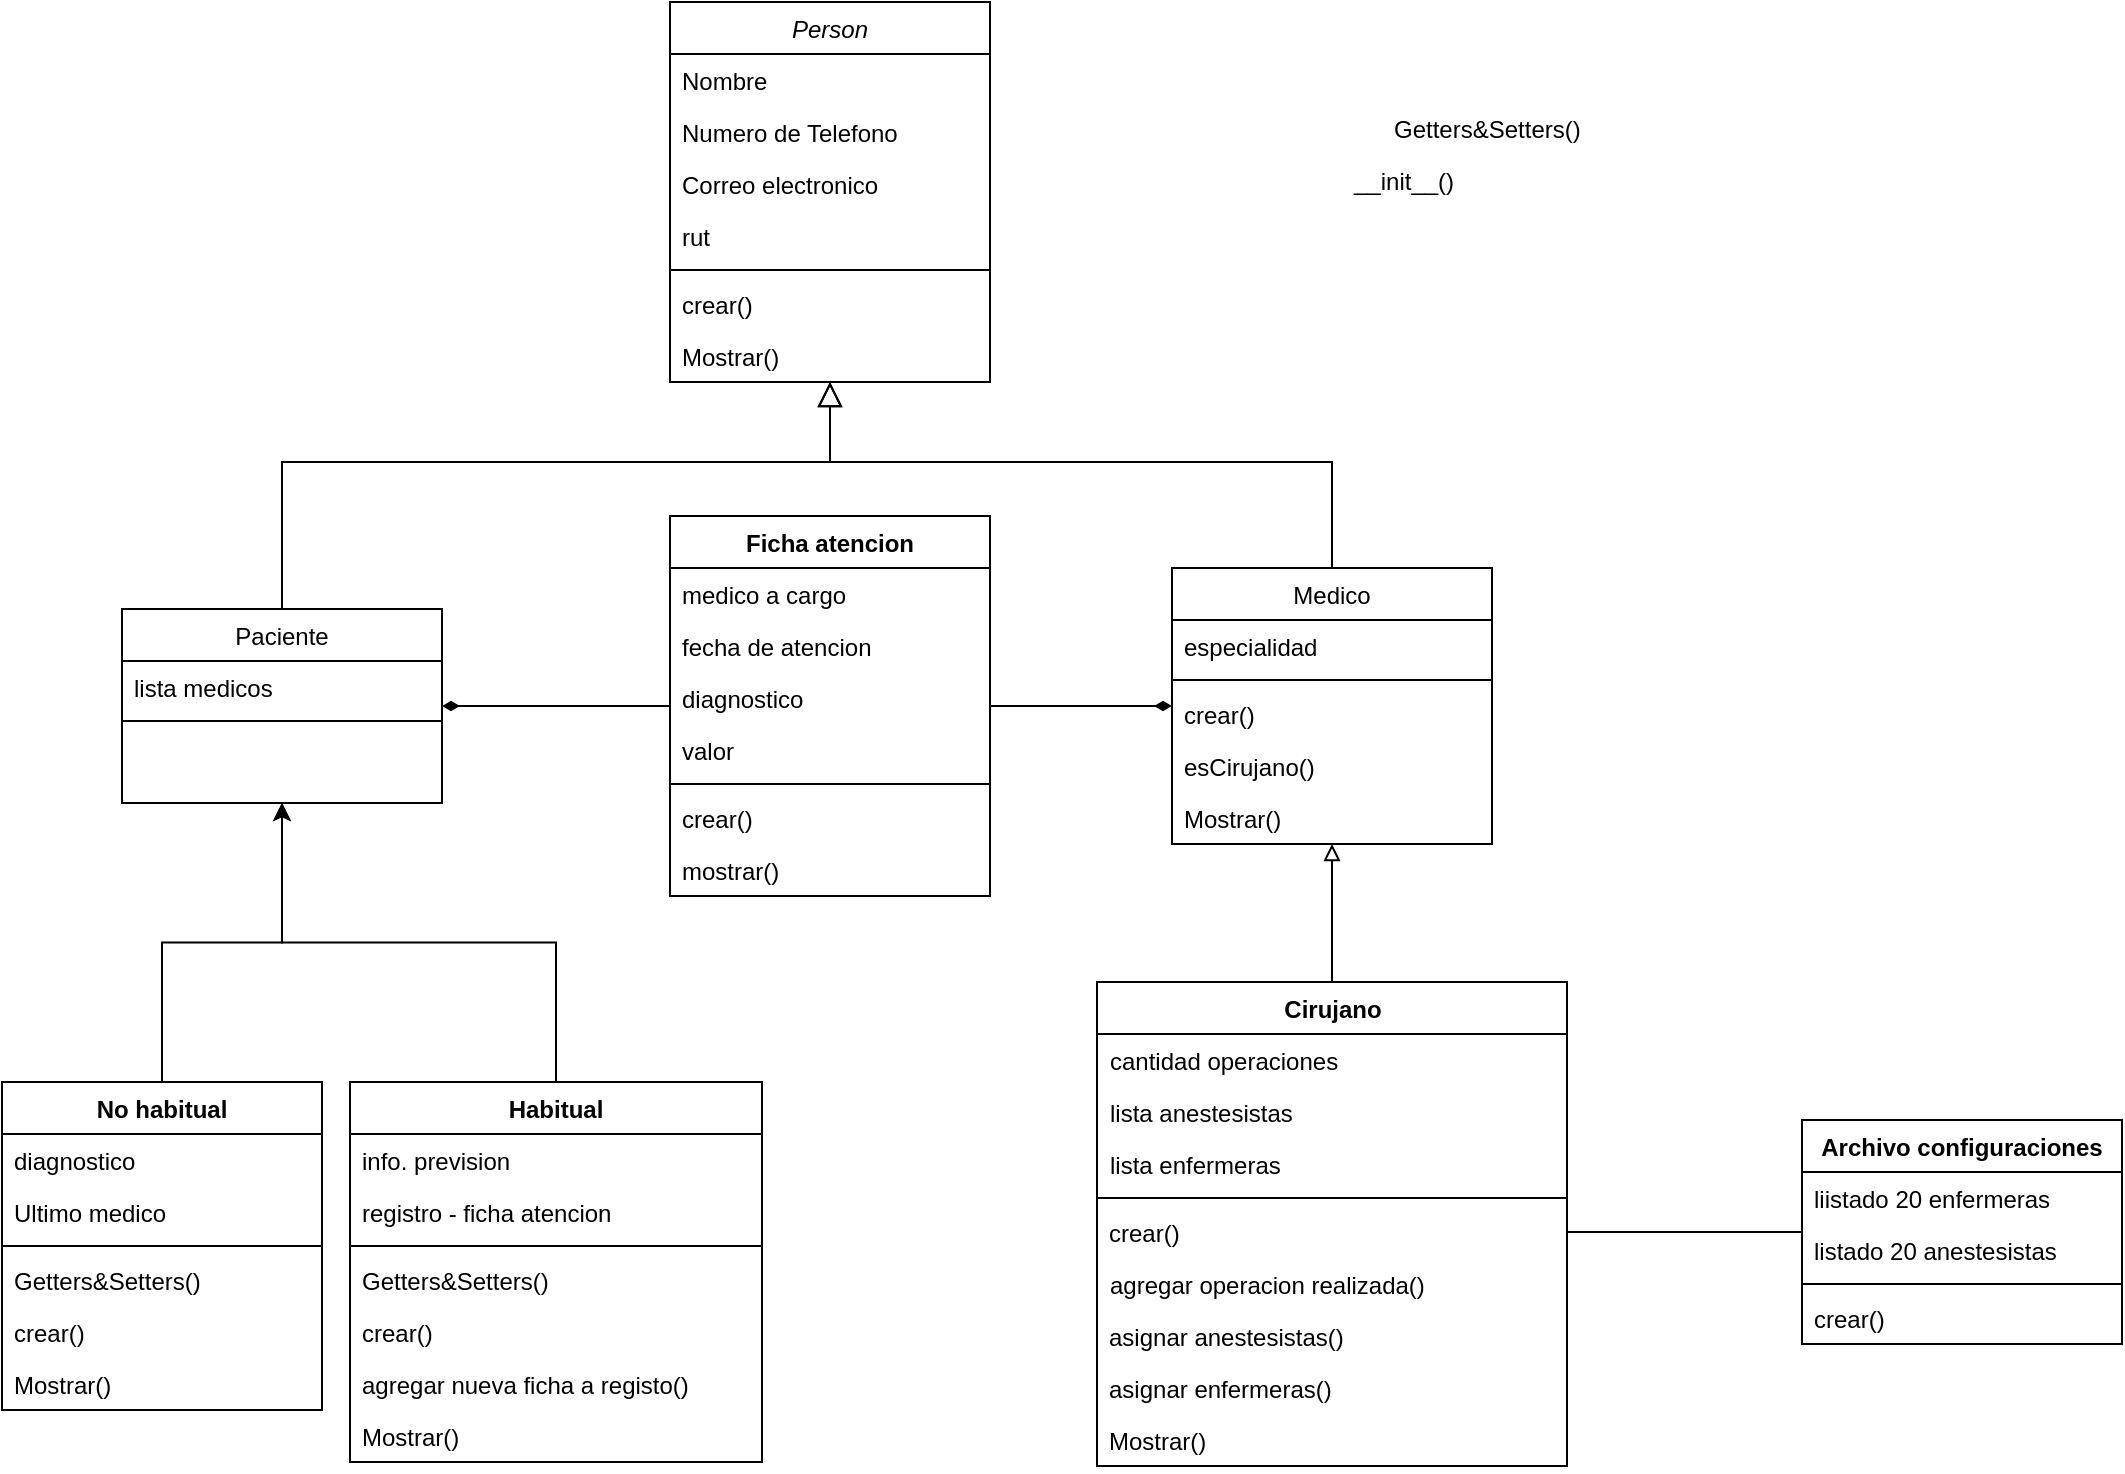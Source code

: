 <mxfile version="21.7.2" type="device">
  <diagram id="C5RBs43oDa-KdzZeNtuy" name="Page-1">
    <mxGraphModel dx="1434" dy="782" grid="1" gridSize="10" guides="1" tooltips="1" connect="1" arrows="1" fold="1" page="1" pageScale="1" pageWidth="1169" pageHeight="827" math="0" shadow="0">
      <root>
        <mxCell id="WIyWlLk6GJQsqaUBKTNV-0" />
        <mxCell id="WIyWlLk6GJQsqaUBKTNV-1" parent="WIyWlLk6GJQsqaUBKTNV-0" />
        <mxCell id="zkfFHV4jXpPFQw0GAbJ--0" value="Person" style="swimlane;fontStyle=2;align=center;verticalAlign=top;childLayout=stackLayout;horizontal=1;startSize=26;horizontalStack=0;resizeParent=1;resizeLast=0;collapsible=1;marginBottom=0;rounded=0;shadow=0;strokeWidth=1;" parent="WIyWlLk6GJQsqaUBKTNV-1" vertex="1">
          <mxGeometry x="334" y="20" width="160" height="190" as="geometry">
            <mxRectangle x="230" y="140" width="160" height="26" as="alternateBounds" />
          </mxGeometry>
        </mxCell>
        <mxCell id="zkfFHV4jXpPFQw0GAbJ--1" value="Nombre    " style="text;align=left;verticalAlign=top;spacingLeft=4;spacingRight=4;overflow=hidden;rotatable=0;points=[[0,0.5],[1,0.5]];portConstraint=eastwest;" parent="zkfFHV4jXpPFQw0GAbJ--0" vertex="1">
          <mxGeometry y="26" width="160" height="26" as="geometry" />
        </mxCell>
        <mxCell id="zkfFHV4jXpPFQw0GAbJ--2" value="Numero de Telefono" style="text;align=left;verticalAlign=top;spacingLeft=4;spacingRight=4;overflow=hidden;rotatable=0;points=[[0,0.5],[1,0.5]];portConstraint=eastwest;rounded=0;shadow=0;html=0;" parent="zkfFHV4jXpPFQw0GAbJ--0" vertex="1">
          <mxGeometry y="52" width="160" height="26" as="geometry" />
        </mxCell>
        <mxCell id="zkfFHV4jXpPFQw0GAbJ--3" value="Correo electronico" style="text;align=left;verticalAlign=top;spacingLeft=4;spacingRight=4;overflow=hidden;rotatable=0;points=[[0,0.5],[1,0.5]];portConstraint=eastwest;rounded=0;shadow=0;html=0;" parent="zkfFHV4jXpPFQw0GAbJ--0" vertex="1">
          <mxGeometry y="78" width="160" height="26" as="geometry" />
        </mxCell>
        <mxCell id="pYKQOCuEUi8l5EbjjRSu-1" value="rut" style="text;align=left;verticalAlign=top;spacingLeft=4;spacingRight=4;overflow=hidden;rotatable=0;points=[[0,0.5],[1,0.5]];portConstraint=eastwest;" vertex="1" parent="zkfFHV4jXpPFQw0GAbJ--0">
          <mxGeometry y="104" width="160" height="26" as="geometry" />
        </mxCell>
        <mxCell id="zkfFHV4jXpPFQw0GAbJ--4" value="" style="line;html=1;strokeWidth=1;align=left;verticalAlign=middle;spacingTop=-1;spacingLeft=3;spacingRight=3;rotatable=0;labelPosition=right;points=[];portConstraint=eastwest;" parent="zkfFHV4jXpPFQw0GAbJ--0" vertex="1">
          <mxGeometry y="130" width="160" height="8" as="geometry" />
        </mxCell>
        <mxCell id="pYKQOCuEUi8l5EbjjRSu-0" value="crear()" style="text;align=left;verticalAlign=top;spacingLeft=4;spacingRight=4;overflow=hidden;rotatable=0;points=[[0,0.5],[1,0.5]];portConstraint=eastwest;" vertex="1" parent="zkfFHV4jXpPFQw0GAbJ--0">
          <mxGeometry y="138" width="160" height="26" as="geometry" />
        </mxCell>
        <mxCell id="zkfFHV4jXpPFQw0GAbJ--5" value="Mostrar()" style="text;align=left;verticalAlign=top;spacingLeft=4;spacingRight=4;overflow=hidden;rotatable=0;points=[[0,0.5],[1,0.5]];portConstraint=eastwest;" parent="zkfFHV4jXpPFQw0GAbJ--0" vertex="1">
          <mxGeometry y="164" width="160" height="26" as="geometry" />
        </mxCell>
        <mxCell id="zkfFHV4jXpPFQw0GAbJ--6" value="Paciente" style="swimlane;fontStyle=0;align=center;verticalAlign=top;childLayout=stackLayout;horizontal=1;startSize=26;horizontalStack=0;resizeParent=1;resizeLast=0;collapsible=1;marginBottom=0;rounded=0;shadow=0;strokeWidth=1;" parent="WIyWlLk6GJQsqaUBKTNV-1" vertex="1">
          <mxGeometry x="60" y="323.5" width="160" height="97" as="geometry">
            <mxRectangle x="130" y="380" width="160" height="26" as="alternateBounds" />
          </mxGeometry>
        </mxCell>
        <mxCell id="zkfFHV4jXpPFQw0GAbJ--7" value="lista medicos " style="text;align=left;verticalAlign=top;spacingLeft=4;spacingRight=4;overflow=hidden;rotatable=0;points=[[0,0.5],[1,0.5]];portConstraint=eastwest;" parent="zkfFHV4jXpPFQw0GAbJ--6" vertex="1">
          <mxGeometry y="26" width="160" height="26" as="geometry" />
        </mxCell>
        <mxCell id="zkfFHV4jXpPFQw0GAbJ--9" value="" style="line;html=1;strokeWidth=1;align=left;verticalAlign=middle;spacingTop=-1;spacingLeft=3;spacingRight=3;rotatable=0;labelPosition=right;points=[];portConstraint=eastwest;" parent="zkfFHV4jXpPFQw0GAbJ--6" vertex="1">
          <mxGeometry y="52" width="160" height="8" as="geometry" />
        </mxCell>
        <mxCell id="zkfFHV4jXpPFQw0GAbJ--12" value="" style="endArrow=block;endSize=10;endFill=0;shadow=0;strokeWidth=1;rounded=0;edgeStyle=elbowEdgeStyle;elbow=vertical;" parent="WIyWlLk6GJQsqaUBKTNV-1" source="zkfFHV4jXpPFQw0GAbJ--6" target="zkfFHV4jXpPFQw0GAbJ--0" edge="1">
          <mxGeometry width="160" relative="1" as="geometry">
            <mxPoint x="200" y="203" as="sourcePoint" />
            <mxPoint x="200" y="203" as="targetPoint" />
            <Array as="points">
              <mxPoint x="270" y="250" />
            </Array>
          </mxGeometry>
        </mxCell>
        <mxCell id="zkfFHV4jXpPFQw0GAbJ--13" value="Medico" style="swimlane;fontStyle=0;align=center;verticalAlign=top;childLayout=stackLayout;horizontal=1;startSize=26;horizontalStack=0;resizeParent=1;resizeLast=0;collapsible=1;marginBottom=0;rounded=0;shadow=0;strokeWidth=1;" parent="WIyWlLk6GJQsqaUBKTNV-1" vertex="1">
          <mxGeometry x="585" y="303" width="160" height="138" as="geometry">
            <mxRectangle x="340" y="380" width="170" height="26" as="alternateBounds" />
          </mxGeometry>
        </mxCell>
        <mxCell id="zkfFHV4jXpPFQw0GAbJ--14" value="especialidad" style="text;align=left;verticalAlign=top;spacingLeft=4;spacingRight=4;overflow=hidden;rotatable=0;points=[[0,0.5],[1,0.5]];portConstraint=eastwest;" parent="zkfFHV4jXpPFQw0GAbJ--13" vertex="1">
          <mxGeometry y="26" width="160" height="26" as="geometry" />
        </mxCell>
        <mxCell id="zkfFHV4jXpPFQw0GAbJ--15" value="" style="line;html=1;strokeWidth=1;align=left;verticalAlign=middle;spacingTop=-1;spacingLeft=3;spacingRight=3;rotatable=0;labelPosition=right;points=[];portConstraint=eastwest;" parent="zkfFHV4jXpPFQw0GAbJ--13" vertex="1">
          <mxGeometry y="52" width="160" height="8" as="geometry" />
        </mxCell>
        <mxCell id="pYKQOCuEUi8l5EbjjRSu-61" value="crear()" style="text;align=left;verticalAlign=top;spacingLeft=4;spacingRight=4;overflow=hidden;rotatable=0;points=[[0,0.5],[1,0.5]];portConstraint=eastwest;" vertex="1" parent="zkfFHV4jXpPFQw0GAbJ--13">
          <mxGeometry y="60" width="160" height="26" as="geometry" />
        </mxCell>
        <mxCell id="pYKQOCuEUi8l5EbjjRSu-53" value="esCirujano()" style="text;strokeColor=none;fillColor=none;align=left;verticalAlign=top;spacingLeft=4;spacingRight=4;overflow=hidden;rotatable=0;points=[[0,0.5],[1,0.5]];portConstraint=eastwest;whiteSpace=wrap;html=1;" vertex="1" parent="zkfFHV4jXpPFQw0GAbJ--13">
          <mxGeometry y="86" width="160" height="26" as="geometry" />
        </mxCell>
        <mxCell id="pYKQOCuEUi8l5EbjjRSu-55" value="Mostrar()" style="text;align=left;verticalAlign=top;spacingLeft=4;spacingRight=4;overflow=hidden;rotatable=0;points=[[0,0.5],[1,0.5]];portConstraint=eastwest;" vertex="1" parent="zkfFHV4jXpPFQw0GAbJ--13">
          <mxGeometry y="112" width="160" height="26" as="geometry" />
        </mxCell>
        <mxCell id="zkfFHV4jXpPFQw0GAbJ--16" value="" style="endArrow=block;endSize=10;endFill=0;shadow=0;strokeWidth=1;rounded=0;edgeStyle=elbowEdgeStyle;elbow=vertical;" parent="WIyWlLk6GJQsqaUBKTNV-1" source="zkfFHV4jXpPFQw0GAbJ--13" target="zkfFHV4jXpPFQw0GAbJ--0" edge="1">
          <mxGeometry width="160" relative="1" as="geometry">
            <mxPoint x="210" y="373" as="sourcePoint" />
            <mxPoint x="310" y="271" as="targetPoint" />
            <Array as="points">
              <mxPoint x="540" y="250" />
            </Array>
          </mxGeometry>
        </mxCell>
        <mxCell id="pYKQOCuEUi8l5EbjjRSu-48" style="edgeStyle=orthogonalEdgeStyle;rounded=0;orthogonalLoop=1;jettySize=auto;html=1;endArrow=diamondThin;endFill=1;strokeWidth=1;startArrow=none;startFill=0;" edge="1" parent="WIyWlLk6GJQsqaUBKTNV-1" source="pYKQOCuEUi8l5EbjjRSu-8" target="zkfFHV4jXpPFQw0GAbJ--13">
          <mxGeometry relative="1" as="geometry" />
        </mxCell>
        <mxCell id="pYKQOCuEUi8l5EbjjRSu-51" style="edgeStyle=orthogonalEdgeStyle;rounded=0;orthogonalLoop=1;jettySize=auto;html=1;endArrow=diamondThin;endFill=1;" edge="1" parent="WIyWlLk6GJQsqaUBKTNV-1" source="pYKQOCuEUi8l5EbjjRSu-8" target="zkfFHV4jXpPFQw0GAbJ--6">
          <mxGeometry relative="1" as="geometry" />
        </mxCell>
        <mxCell id="pYKQOCuEUi8l5EbjjRSu-8" value="Ficha atencion" style="swimlane;fontStyle=1;align=center;verticalAlign=top;childLayout=stackLayout;horizontal=1;startSize=26;horizontalStack=0;resizeParent=1;resizeParentMax=0;resizeLast=0;collapsible=1;marginBottom=0;whiteSpace=wrap;html=1;" vertex="1" parent="WIyWlLk6GJQsqaUBKTNV-1">
          <mxGeometry x="334" y="277" width="160" height="190" as="geometry" />
        </mxCell>
        <mxCell id="pYKQOCuEUi8l5EbjjRSu-9" value="medico a cargo" style="text;strokeColor=none;fillColor=none;align=left;verticalAlign=top;spacingLeft=4;spacingRight=4;overflow=hidden;rotatable=0;points=[[0,0.5],[1,0.5]];portConstraint=eastwest;whiteSpace=wrap;html=1;" vertex="1" parent="pYKQOCuEUi8l5EbjjRSu-8">
          <mxGeometry y="26" width="160" height="26" as="geometry" />
        </mxCell>
        <mxCell id="pYKQOCuEUi8l5EbjjRSu-14" value="fecha de atencion" style="text;align=left;verticalAlign=top;spacingLeft=4;spacingRight=4;overflow=hidden;rotatable=0;points=[[0,0.5],[1,0.5]];portConstraint=eastwest;" vertex="1" parent="pYKQOCuEUi8l5EbjjRSu-8">
          <mxGeometry y="52" width="160" height="26" as="geometry" />
        </mxCell>
        <mxCell id="pYKQOCuEUi8l5EbjjRSu-15" value="diagnostico" style="text;align=left;verticalAlign=top;spacingLeft=4;spacingRight=4;overflow=hidden;rotatable=0;points=[[0,0.5],[1,0.5]];portConstraint=eastwest;" vertex="1" parent="pYKQOCuEUi8l5EbjjRSu-8">
          <mxGeometry y="78" width="160" height="26" as="geometry" />
        </mxCell>
        <mxCell id="pYKQOCuEUi8l5EbjjRSu-13" value="valor" style="text;align=left;verticalAlign=top;spacingLeft=4;spacingRight=4;overflow=hidden;rotatable=0;points=[[0,0.5],[1,0.5]];portConstraint=eastwest;" vertex="1" parent="pYKQOCuEUi8l5EbjjRSu-8">
          <mxGeometry y="104" width="160" height="26" as="geometry" />
        </mxCell>
        <mxCell id="pYKQOCuEUi8l5EbjjRSu-10" value="" style="line;strokeWidth=1;fillColor=none;align=left;verticalAlign=middle;spacingTop=-1;spacingLeft=3;spacingRight=3;rotatable=0;labelPosition=right;points=[];portConstraint=eastwest;strokeColor=inherit;" vertex="1" parent="pYKQOCuEUi8l5EbjjRSu-8">
          <mxGeometry y="130" width="160" height="8" as="geometry" />
        </mxCell>
        <mxCell id="pYKQOCuEUi8l5EbjjRSu-12" value="crear()" style="text;align=left;verticalAlign=top;spacingLeft=4;spacingRight=4;overflow=hidden;rotatable=0;points=[[0,0.5],[1,0.5]];portConstraint=eastwest;" vertex="1" parent="pYKQOCuEUi8l5EbjjRSu-8">
          <mxGeometry y="138" width="160" height="26" as="geometry" />
        </mxCell>
        <mxCell id="pYKQOCuEUi8l5EbjjRSu-11" value="mostrar()" style="text;strokeColor=none;fillColor=none;align=left;verticalAlign=top;spacingLeft=4;spacingRight=4;overflow=hidden;rotatable=0;points=[[0,0.5],[1,0.5]];portConstraint=eastwest;whiteSpace=wrap;html=1;" vertex="1" parent="pYKQOCuEUi8l5EbjjRSu-8">
          <mxGeometry y="164" width="160" height="26" as="geometry" />
        </mxCell>
        <mxCell id="pYKQOCuEUi8l5EbjjRSu-45" style="edgeStyle=orthogonalEdgeStyle;rounded=0;orthogonalLoop=1;jettySize=auto;html=1;" edge="1" parent="WIyWlLk6GJQsqaUBKTNV-1" source="pYKQOCuEUi8l5EbjjRSu-16" target="zkfFHV4jXpPFQw0GAbJ--6">
          <mxGeometry relative="1" as="geometry" />
        </mxCell>
        <mxCell id="pYKQOCuEUi8l5EbjjRSu-16" value="No habitual" style="swimlane;fontStyle=1;align=center;verticalAlign=top;childLayout=stackLayout;horizontal=1;startSize=26;horizontalStack=0;resizeParent=1;resizeParentMax=0;resizeLast=0;collapsible=1;marginBottom=0;whiteSpace=wrap;html=1;" vertex="1" parent="WIyWlLk6GJQsqaUBKTNV-1">
          <mxGeometry y="560" width="160" height="164" as="geometry" />
        </mxCell>
        <mxCell id="pYKQOCuEUi8l5EbjjRSu-17" value="diagnostico" style="text;strokeColor=none;fillColor=none;align=left;verticalAlign=top;spacingLeft=4;spacingRight=4;overflow=hidden;rotatable=0;points=[[0,0.5],[1,0.5]];portConstraint=eastwest;whiteSpace=wrap;html=1;" vertex="1" parent="pYKQOCuEUi8l5EbjjRSu-16">
          <mxGeometry y="26" width="160" height="26" as="geometry" />
        </mxCell>
        <mxCell id="pYKQOCuEUi8l5EbjjRSu-42" value="Ultimo medico" style="text;strokeColor=none;fillColor=none;align=left;verticalAlign=top;spacingLeft=4;spacingRight=4;overflow=hidden;rotatable=0;points=[[0,0.5],[1,0.5]];portConstraint=eastwest;whiteSpace=wrap;html=1;" vertex="1" parent="pYKQOCuEUi8l5EbjjRSu-16">
          <mxGeometry y="52" width="160" height="26" as="geometry" />
        </mxCell>
        <mxCell id="pYKQOCuEUi8l5EbjjRSu-18" value="" style="line;strokeWidth=1;fillColor=none;align=left;verticalAlign=middle;spacingTop=-1;spacingLeft=3;spacingRight=3;rotatable=0;labelPosition=right;points=[];portConstraint=eastwest;strokeColor=inherit;" vertex="1" parent="pYKQOCuEUi8l5EbjjRSu-16">
          <mxGeometry y="78" width="160" height="8" as="geometry" />
        </mxCell>
        <mxCell id="pYKQOCuEUi8l5EbjjRSu-70" value="Getters&amp;Setters()" style="text;align=left;verticalAlign=top;spacingLeft=4;spacingRight=4;overflow=hidden;rotatable=0;points=[[0,0.5],[1,0.5]];portConstraint=eastwest;" vertex="1" parent="pYKQOCuEUi8l5EbjjRSu-16">
          <mxGeometry y="86" width="160" height="26" as="geometry" />
        </mxCell>
        <mxCell id="pYKQOCuEUi8l5EbjjRSu-59" value="crear()" style="text;align=left;verticalAlign=top;spacingLeft=4;spacingRight=4;overflow=hidden;rotatable=0;points=[[0,0.5],[1,0.5]];portConstraint=eastwest;" vertex="1" parent="pYKQOCuEUi8l5EbjjRSu-16">
          <mxGeometry y="112" width="160" height="26" as="geometry" />
        </mxCell>
        <mxCell id="pYKQOCuEUi8l5EbjjRSu-57" value="Mostrar()" style="text;align=left;verticalAlign=top;spacingLeft=4;spacingRight=4;overflow=hidden;rotatable=0;points=[[0,0.5],[1,0.5]];portConstraint=eastwest;" vertex="1" parent="pYKQOCuEUi8l5EbjjRSu-16">
          <mxGeometry y="138" width="160" height="26" as="geometry" />
        </mxCell>
        <mxCell id="pYKQOCuEUi8l5EbjjRSu-50" style="edgeStyle=orthogonalEdgeStyle;rounded=0;orthogonalLoop=1;jettySize=auto;html=1;" edge="1" parent="WIyWlLk6GJQsqaUBKTNV-1" source="pYKQOCuEUi8l5EbjjRSu-20" target="zkfFHV4jXpPFQw0GAbJ--6">
          <mxGeometry relative="1" as="geometry" />
        </mxCell>
        <mxCell id="pYKQOCuEUi8l5EbjjRSu-20" value="Habitual" style="swimlane;fontStyle=1;align=center;verticalAlign=top;childLayout=stackLayout;horizontal=1;startSize=26;horizontalStack=0;resizeParent=1;resizeParentMax=0;resizeLast=0;collapsible=1;marginBottom=0;whiteSpace=wrap;html=1;" vertex="1" parent="WIyWlLk6GJQsqaUBKTNV-1">
          <mxGeometry x="174" y="560" width="206" height="190" as="geometry" />
        </mxCell>
        <mxCell id="pYKQOCuEUi8l5EbjjRSu-21" value="info. prevision" style="text;strokeColor=none;fillColor=none;align=left;verticalAlign=top;spacingLeft=4;spacingRight=4;overflow=hidden;rotatable=0;points=[[0,0.5],[1,0.5]];portConstraint=eastwest;whiteSpace=wrap;html=1;" vertex="1" parent="pYKQOCuEUi8l5EbjjRSu-20">
          <mxGeometry y="26" width="206" height="26" as="geometry" />
        </mxCell>
        <mxCell id="pYKQOCuEUi8l5EbjjRSu-52" value="registro - ficha atencion" style="text;strokeColor=none;fillColor=none;align=left;verticalAlign=top;spacingLeft=4;spacingRight=4;overflow=hidden;rotatable=0;points=[[0,0.5],[1,0.5]];portConstraint=eastwest;whiteSpace=wrap;html=1;" vertex="1" parent="pYKQOCuEUi8l5EbjjRSu-20">
          <mxGeometry y="52" width="206" height="26" as="geometry" />
        </mxCell>
        <mxCell id="pYKQOCuEUi8l5EbjjRSu-22" value="" style="line;strokeWidth=1;fillColor=none;align=left;verticalAlign=middle;spacingTop=-1;spacingLeft=3;spacingRight=3;rotatable=0;labelPosition=right;points=[];portConstraint=eastwest;strokeColor=inherit;" vertex="1" parent="pYKQOCuEUi8l5EbjjRSu-20">
          <mxGeometry y="78" width="206" height="8" as="geometry" />
        </mxCell>
        <mxCell id="pYKQOCuEUi8l5EbjjRSu-71" value="Getters&amp;Setters()" style="text;align=left;verticalAlign=top;spacingLeft=4;spacingRight=4;overflow=hidden;rotatable=0;points=[[0,0.5],[1,0.5]];portConstraint=eastwest;" vertex="1" parent="pYKQOCuEUi8l5EbjjRSu-20">
          <mxGeometry y="86" width="206" height="26" as="geometry" />
        </mxCell>
        <mxCell id="pYKQOCuEUi8l5EbjjRSu-60" value="crear()" style="text;align=left;verticalAlign=top;spacingLeft=4;spacingRight=4;overflow=hidden;rotatable=0;points=[[0,0.5],[1,0.5]];portConstraint=eastwest;" vertex="1" parent="pYKQOCuEUi8l5EbjjRSu-20">
          <mxGeometry y="112" width="206" height="26" as="geometry" />
        </mxCell>
        <mxCell id="pYKQOCuEUi8l5EbjjRSu-67" value="agregar nueva ficha a registo()" style="text;align=left;verticalAlign=top;spacingLeft=4;spacingRight=4;overflow=hidden;rotatable=0;points=[[0,0.5],[1,0.5]];portConstraint=eastwest;" vertex="1" parent="pYKQOCuEUi8l5EbjjRSu-20">
          <mxGeometry y="138" width="206" height="26" as="geometry" />
        </mxCell>
        <mxCell id="pYKQOCuEUi8l5EbjjRSu-58" value="Mostrar()" style="text;align=left;verticalAlign=top;spacingLeft=4;spacingRight=4;overflow=hidden;rotatable=0;points=[[0,0.5],[1,0.5]];portConstraint=eastwest;" vertex="1" parent="pYKQOCuEUi8l5EbjjRSu-20">
          <mxGeometry y="164" width="206" height="26" as="geometry" />
        </mxCell>
        <mxCell id="pYKQOCuEUi8l5EbjjRSu-63" style="edgeStyle=orthogonalEdgeStyle;rounded=0;orthogonalLoop=1;jettySize=auto;html=1;endArrow=none;endFill=0;" edge="1" parent="WIyWlLk6GJQsqaUBKTNV-1" source="pYKQOCuEUi8l5EbjjRSu-24" target="pYKQOCuEUi8l5EbjjRSu-62">
          <mxGeometry relative="1" as="geometry" />
        </mxCell>
        <mxCell id="pYKQOCuEUi8l5EbjjRSu-24" value="Archivo configuraciones" style="swimlane;fontStyle=1;align=center;verticalAlign=top;childLayout=stackLayout;horizontal=1;startSize=26;horizontalStack=0;resizeParent=1;resizeParentMax=0;resizeLast=0;collapsible=1;marginBottom=0;whiteSpace=wrap;html=1;" vertex="1" parent="WIyWlLk6GJQsqaUBKTNV-1">
          <mxGeometry x="900" y="579" width="160" height="112" as="geometry" />
        </mxCell>
        <mxCell id="pYKQOCuEUi8l5EbjjRSu-25" value="liistado 20 enfermeras" style="text;strokeColor=none;fillColor=none;align=left;verticalAlign=top;spacingLeft=4;spacingRight=4;overflow=hidden;rotatable=0;points=[[0,0.5],[1,0.5]];portConstraint=eastwest;whiteSpace=wrap;html=1;" vertex="1" parent="pYKQOCuEUi8l5EbjjRSu-24">
          <mxGeometry y="26" width="160" height="26" as="geometry" />
        </mxCell>
        <mxCell id="pYKQOCuEUi8l5EbjjRSu-54" value="listado 20 anestesistas" style="text;strokeColor=none;fillColor=none;align=left;verticalAlign=top;spacingLeft=4;spacingRight=4;overflow=hidden;rotatable=0;points=[[0,0.5],[1,0.5]];portConstraint=eastwest;whiteSpace=wrap;html=1;" vertex="1" parent="pYKQOCuEUi8l5EbjjRSu-24">
          <mxGeometry y="52" width="160" height="26" as="geometry" />
        </mxCell>
        <mxCell id="pYKQOCuEUi8l5EbjjRSu-26" value="" style="line;strokeWidth=1;fillColor=none;align=left;verticalAlign=middle;spacingTop=-1;spacingLeft=3;spacingRight=3;rotatable=0;labelPosition=right;points=[];portConstraint=eastwest;strokeColor=inherit;" vertex="1" parent="pYKQOCuEUi8l5EbjjRSu-24">
          <mxGeometry y="78" width="160" height="8" as="geometry" />
        </mxCell>
        <mxCell id="pYKQOCuEUi8l5EbjjRSu-64" value="crear()" style="text;align=left;verticalAlign=top;spacingLeft=4;spacingRight=4;overflow=hidden;rotatable=0;points=[[0,0.5],[1,0.5]];portConstraint=eastwest;" vertex="1" parent="pYKQOCuEUi8l5EbjjRSu-24">
          <mxGeometry y="86" width="160" height="26" as="geometry" />
        </mxCell>
        <mxCell id="pYKQOCuEUi8l5EbjjRSu-41" style="edgeStyle=orthogonalEdgeStyle;rounded=0;orthogonalLoop=1;jettySize=auto;html=1;endArrow=block;endFill=0;" edge="1" parent="WIyWlLk6GJQsqaUBKTNV-1" source="pYKQOCuEUi8l5EbjjRSu-32" target="zkfFHV4jXpPFQw0GAbJ--13">
          <mxGeometry relative="1" as="geometry" />
        </mxCell>
        <mxCell id="pYKQOCuEUi8l5EbjjRSu-32" value="Cirujano" style="swimlane;fontStyle=1;align=center;verticalAlign=top;childLayout=stackLayout;horizontal=1;startSize=26;horizontalStack=0;resizeParent=1;resizeParentMax=0;resizeLast=0;collapsible=1;marginBottom=0;whiteSpace=wrap;html=1;" vertex="1" parent="WIyWlLk6GJQsqaUBKTNV-1">
          <mxGeometry x="547.5" y="510" width="235" height="242" as="geometry" />
        </mxCell>
        <mxCell id="pYKQOCuEUi8l5EbjjRSu-33" value="cantidad operaciones" style="text;strokeColor=none;fillColor=none;align=left;verticalAlign=top;spacingLeft=4;spacingRight=4;overflow=hidden;rotatable=0;points=[[0,0.5],[1,0.5]];portConstraint=eastwest;whiteSpace=wrap;html=1;" vertex="1" parent="pYKQOCuEUi8l5EbjjRSu-32">
          <mxGeometry y="26" width="235" height="26" as="geometry" />
        </mxCell>
        <mxCell id="pYKQOCuEUi8l5EbjjRSu-43" value="lista anestesistas" style="text;strokeColor=none;fillColor=none;align=left;verticalAlign=top;spacingLeft=4;spacingRight=4;overflow=hidden;rotatable=0;points=[[0,0.5],[1,0.5]];portConstraint=eastwest;whiteSpace=wrap;html=1;" vertex="1" parent="pYKQOCuEUi8l5EbjjRSu-32">
          <mxGeometry y="52" width="235" height="26" as="geometry" />
        </mxCell>
        <mxCell id="pYKQOCuEUi8l5EbjjRSu-44" value="lista enfermeras" style="text;strokeColor=none;fillColor=none;align=left;verticalAlign=top;spacingLeft=4;spacingRight=4;overflow=hidden;rotatable=0;points=[[0,0.5],[1,0.5]];portConstraint=eastwest;whiteSpace=wrap;html=1;" vertex="1" parent="pYKQOCuEUi8l5EbjjRSu-32">
          <mxGeometry y="78" width="235" height="26" as="geometry" />
        </mxCell>
        <mxCell id="pYKQOCuEUi8l5EbjjRSu-34" value="" style="line;strokeWidth=1;fillColor=none;align=left;verticalAlign=middle;spacingTop=-1;spacingLeft=3;spacingRight=3;rotatable=0;labelPosition=right;points=[];portConstraint=eastwest;strokeColor=inherit;" vertex="1" parent="pYKQOCuEUi8l5EbjjRSu-32">
          <mxGeometry y="104" width="235" height="8" as="geometry" />
        </mxCell>
        <mxCell id="pYKQOCuEUi8l5EbjjRSu-62" value="crear()" style="text;align=left;verticalAlign=top;spacingLeft=4;spacingRight=4;overflow=hidden;rotatable=0;points=[[0,0.5],[1,0.5]];portConstraint=eastwest;" vertex="1" parent="pYKQOCuEUi8l5EbjjRSu-32">
          <mxGeometry y="112" width="235" height="26" as="geometry" />
        </mxCell>
        <mxCell id="pYKQOCuEUi8l5EbjjRSu-35" value="agregar operacion realizada()" style="text;strokeColor=none;fillColor=none;align=left;verticalAlign=top;spacingLeft=4;spacingRight=4;overflow=hidden;rotatable=0;points=[[0,0.5],[1,0.5]];portConstraint=eastwest;whiteSpace=wrap;html=1;" vertex="1" parent="pYKQOCuEUi8l5EbjjRSu-32">
          <mxGeometry y="138" width="235" height="26" as="geometry" />
        </mxCell>
        <mxCell id="pYKQOCuEUi8l5EbjjRSu-65" value="asignar anestesistas()" style="text;align=left;verticalAlign=top;spacingLeft=4;spacingRight=4;overflow=hidden;rotatable=0;points=[[0,0.5],[1,0.5]];portConstraint=eastwest;" vertex="1" parent="pYKQOCuEUi8l5EbjjRSu-32">
          <mxGeometry y="164" width="235" height="26" as="geometry" />
        </mxCell>
        <mxCell id="pYKQOCuEUi8l5EbjjRSu-66" value="asignar enfermeras()" style="text;align=left;verticalAlign=top;spacingLeft=4;spacingRight=4;overflow=hidden;rotatable=0;points=[[0,0.5],[1,0.5]];portConstraint=eastwest;" vertex="1" parent="pYKQOCuEUi8l5EbjjRSu-32">
          <mxGeometry y="190" width="235" height="26" as="geometry" />
        </mxCell>
        <mxCell id="pYKQOCuEUi8l5EbjjRSu-56" value="Mostrar()" style="text;align=left;verticalAlign=top;spacingLeft=4;spacingRight=4;overflow=hidden;rotatable=0;points=[[0,0.5],[1,0.5]];portConstraint=eastwest;" vertex="1" parent="pYKQOCuEUi8l5EbjjRSu-32">
          <mxGeometry y="216" width="235" height="26" as="geometry" />
        </mxCell>
        <mxCell id="pYKQOCuEUi8l5EbjjRSu-68" value="Getters&amp;Setters()" style="text;align=left;verticalAlign=top;spacingLeft=4;spacingRight=4;overflow=hidden;rotatable=0;points=[[0,0.5],[1,0.5]];portConstraint=eastwest;" vertex="1" parent="WIyWlLk6GJQsqaUBKTNV-1">
          <mxGeometry x="690" y="70" width="160" height="26" as="geometry" />
        </mxCell>
        <mxCell id="pYKQOCuEUi8l5EbjjRSu-69" value="__init__()" style="text;align=left;verticalAlign=top;spacingLeft=4;spacingRight=4;overflow=hidden;rotatable=0;points=[[0,0.5],[1,0.5]];portConstraint=eastwest;" vertex="1" parent="WIyWlLk6GJQsqaUBKTNV-1">
          <mxGeometry x="670" y="96" width="160" height="26" as="geometry" />
        </mxCell>
      </root>
    </mxGraphModel>
  </diagram>
</mxfile>
